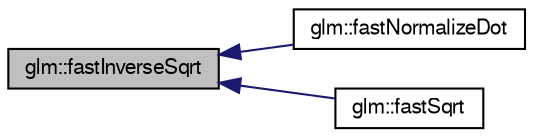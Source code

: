 digraph G
{
  bgcolor="transparent";
  edge [fontname="FreeSans",fontsize=10,labelfontname="FreeSans",labelfontsize=10];
  node [fontname="FreeSans",fontsize=10,shape=record];
  rankdir=LR;
  Node1 [label="glm::fastInverseSqrt",height=0.2,width=0.4,color="black", fillcolor="grey75", style="filled" fontcolor="black"];
  Node1 -> Node2 [dir=back,color="midnightblue",fontsize=10,style="solid"];
  Node2 [label="glm::fastNormalizeDot",height=0.2,width=0.4,color="black",URL="$group__gtx__normalize__dot.html#gb3967681366216d96699232dd5e86d31"];
  Node1 -> Node3 [dir=back,color="midnightblue",fontsize=10,style="solid"];
  Node3 [label="glm::fastSqrt",height=0.2,width=0.4,color="black",URL="$group__gtx__fast__square__root.html#g4a192efe46a74d13ab40067f7e3714e3"];
}
